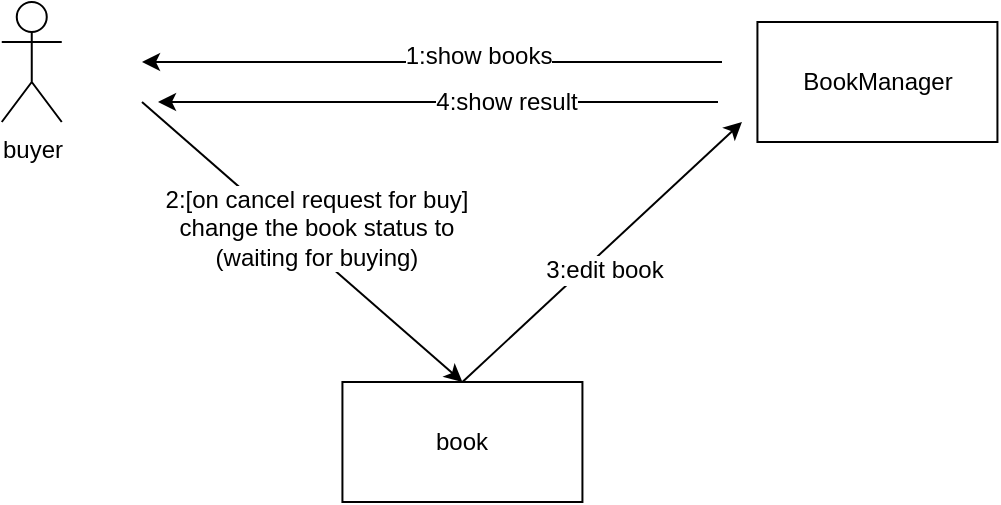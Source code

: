 <mxfile version="10.6.8" type="github"><diagram id="P_jgdUaZR1RVqcQm-a9g" name="Page-1"><mxGraphModel dx="750" dy="908" grid="1" gridSize="10" guides="1" tooltips="1" connect="1" arrows="1" fold="1" page="1" pageScale="1" pageWidth="850" pageHeight="1100" math="0" shadow="0"><root><mxCell id="0"/><mxCell id="1" parent="0"/><mxCell id="yPxRDNc3nodhR7YGVQ9P-1" value="buyer" style="shape=umlActor;verticalLabelPosition=bottom;labelBackgroundColor=#ffffff;verticalAlign=top;html=1;outlineConnect=0;" parent="1" vertex="1"><mxGeometry x="1019.881" y="290" width="30" height="60" as="geometry"/></mxCell><mxCell id="yPxRDNc3nodhR7YGVQ9P-5" value="book" style="rounded=0;whiteSpace=wrap;html=1;" parent="1" vertex="1"><mxGeometry x="1190.214" y="480" width="120" height="60" as="geometry"/></mxCell><mxCell id="yPxRDNc3nodhR7YGVQ9P-13" value="BookManager" style="rounded=0;whiteSpace=wrap;html=1;" parent="1" vertex="1"><mxGeometry x="1397.714" y="300" width="120" height="60" as="geometry"/></mxCell><mxCell id="yPxRDNc3nodhR7YGVQ9P-18" value="" style="endArrow=classic;html=1;" parent="1" edge="1"><mxGeometry width="50" height="50" relative="1" as="geometry"><mxPoint x="1380" y="320" as="sourcePoint"/><mxPoint x="1090" y="320" as="targetPoint"/></mxGeometry></mxCell><mxCell id="yPxRDNc3nodhR7YGVQ9P-19" value="1:show books" style="text;html=1;resizable=0;points=[];align=center;verticalAlign=middle;labelBackgroundColor=#ffffff;" parent="yPxRDNc3nodhR7YGVQ9P-18" vertex="1" connectable="0"><mxGeometry x="-0.118" y="5" relative="1" as="geometry"><mxPoint x="6" y="-8" as="offset"/></mxGeometry></mxCell><mxCell id="yPxRDNc3nodhR7YGVQ9P-28" value="" style="endArrow=classic;html=1;entryX=0.5;entryY=0;entryDx=0;entryDy=0;" parent="1" target="yPxRDNc3nodhR7YGVQ9P-5" edge="1"><mxGeometry width="50" height="50" relative="1" as="geometry"><mxPoint x="1090" y="340" as="sourcePoint"/><mxPoint x="1128.714" y="719" as="targetPoint"/></mxGeometry></mxCell><mxCell id="yPxRDNc3nodhR7YGVQ9P-29" value="2:[on cancel request for buy]&lt;br&gt;change the book status to&lt;br&gt;(waiting for buying)&lt;br&gt;" style="text;html=1;resizable=0;points=[];align=center;verticalAlign=middle;labelBackgroundColor=#ffffff;" parent="yPxRDNc3nodhR7YGVQ9P-28" vertex="1" connectable="0"><mxGeometry x="-0.118" y="5" relative="1" as="geometry"><mxPoint x="12.5" y="5" as="offset"/></mxGeometry></mxCell><mxCell id="yPxRDNc3nodhR7YGVQ9P-30" value="" style="endArrow=classic;html=1;exitX=0.5;exitY=0;exitDx=0;exitDy=0;" parent="1" edge="1" source="yPxRDNc3nodhR7YGVQ9P-5"><mxGeometry width="50" height="50" relative="1" as="geometry"><mxPoint x="1184.214" y="734.5" as="sourcePoint"/><mxPoint x="1390" y="350" as="targetPoint"/></mxGeometry></mxCell><mxCell id="yPxRDNc3nodhR7YGVQ9P-31" value="3:edit book&lt;br&gt;" style="text;html=1;resizable=0;points=[];align=center;verticalAlign=middle;labelBackgroundColor=#ffffff;" parent="yPxRDNc3nodhR7YGVQ9P-30" vertex="1" connectable="0"><mxGeometry x="-0.118" y="5" relative="1" as="geometry"><mxPoint x="12.5" y="5" as="offset"/></mxGeometry></mxCell><mxCell id="xwj-P87bkWODRuzNaUoZ-1" value="" style="endArrow=classic;html=1;" parent="1" edge="1"><mxGeometry width="50" height="50" relative="1" as="geometry"><mxPoint x="1378" y="340" as="sourcePoint"/><mxPoint x="1098" y="340" as="targetPoint"/></mxGeometry></mxCell><mxCell id="xwj-P87bkWODRuzNaUoZ-2" value="4:show result" style="text;html=1;resizable=0;points=[];align=center;verticalAlign=middle;labelBackgroundColor=#ffffff;" parent="xwj-P87bkWODRuzNaUoZ-1" vertex="1" connectable="0"><mxGeometry x="-0.118" y="5" relative="1" as="geometry"><mxPoint x="17" y="-5" as="offset"/></mxGeometry></mxCell></root></mxGraphModel></diagram></mxfile>